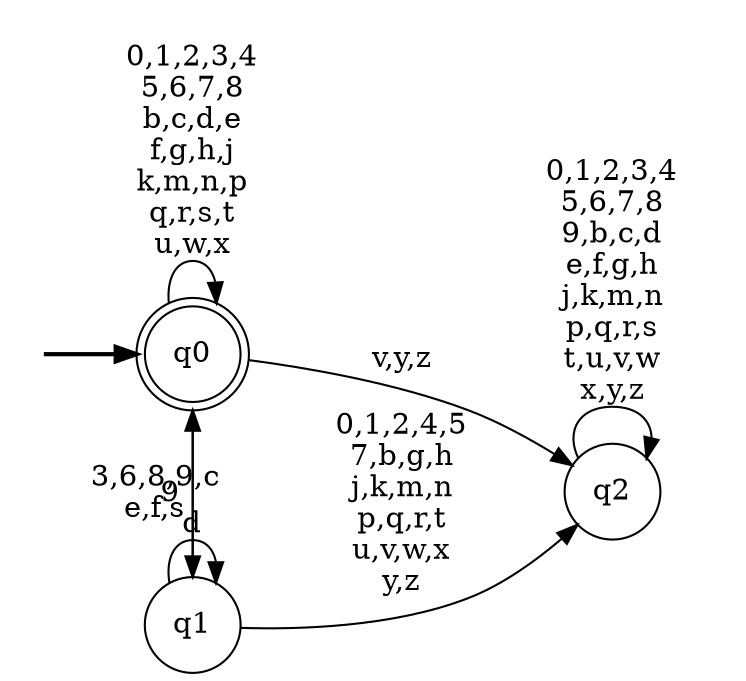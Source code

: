 digraph BlueStar {
__start0 [style = invis, shape = none, label = "", width = 0, height = 0];

rankdir=LR;
size="8,5";

s0 [style="rounded,filled", color="black", fillcolor="white" shape="doublecircle", label="q0"];
s1 [style="filled", color="black", fillcolor="white" shape="circle", label="q1"];
s2 [style="filled", color="black", fillcolor="white" shape="circle", label="q2"];
subgraph cluster_main { 
	graph [pad=".75", ranksep="0.15", nodesep="0.15"];
	 style=invis; 
	__start0 -> s0 [penwidth=2];
}
s0 -> s0 [label="0,1,2,3,4\n5,6,7,8\nb,c,d,e\nf,g,h,j\nk,m,n,p\nq,r,s,t\nu,w,x"];
s0 -> s1 [label="9"];
s0 -> s2 [label="v,y,z"];
s1 -> s0 [label="3,6,8,9,c\ne,f,s"];
s1 -> s1 [label="d"];
s1 -> s2 [label="0,1,2,4,5\n7,b,g,h\nj,k,m,n\np,q,r,t\nu,v,w,x\ny,z"];
s2 -> s2 [label="0,1,2,3,4\n5,6,7,8\n9,b,c,d\ne,f,g,h\nj,k,m,n\np,q,r,s\nt,u,v,w\nx,y,z"];

}